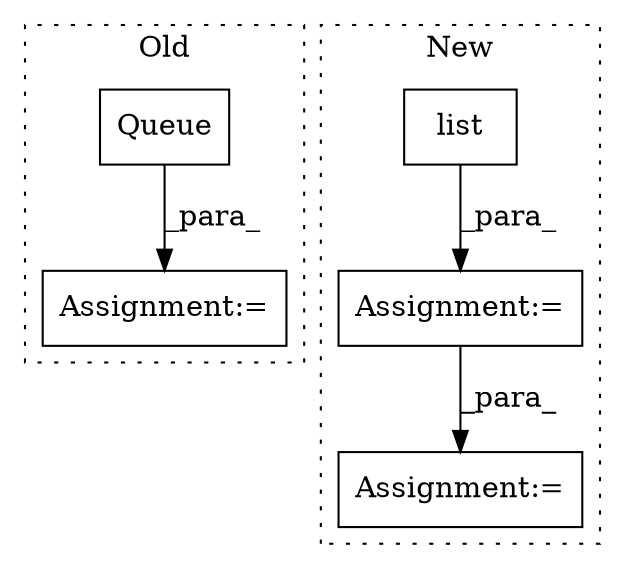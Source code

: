 digraph G {
subgraph cluster0 {
1 [label="Queue" a="32" s="3532" l="7" shape="box"];
4 [label="Assignment:=" a="7" s="3594" l="1" shape="box"];
label = "Old";
style="dotted";
}
subgraph cluster1 {
2 [label="list" a="32" s="6263,6330" l="5,1" shape="box"];
3 [label="Assignment:=" a="7" s="6571" l="1" shape="box"];
5 [label="Assignment:=" a="7" s="6262" l="1" shape="box"];
label = "New";
style="dotted";
}
1 -> 4 [label="_para_"];
2 -> 5 [label="_para_"];
5 -> 3 [label="_para_"];
}